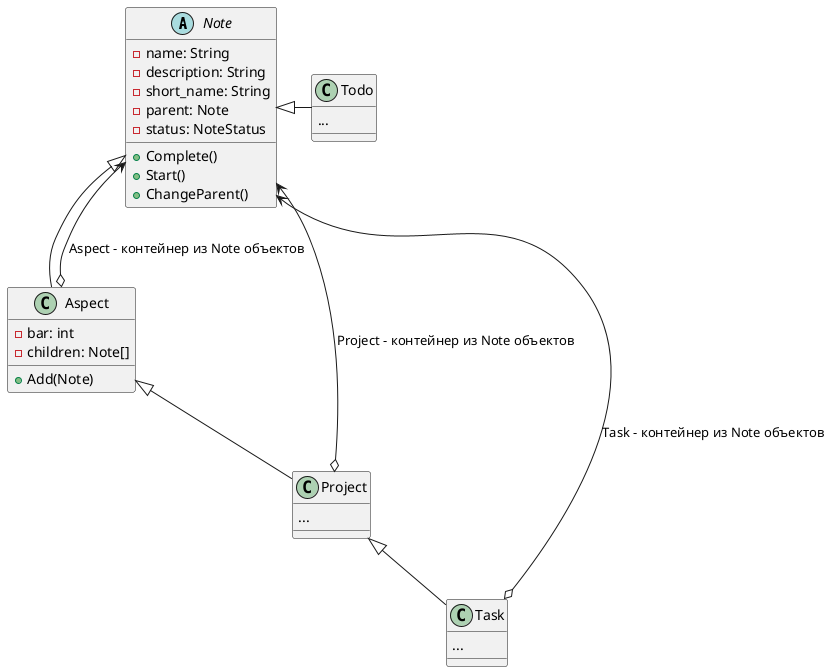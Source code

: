 @startuml

abstract class Note {
+ Complete()
+ Start()
+ ChangeParent()
- name: String
- description: String
- short_name: String
- parent: Note
- status: NoteStatus
}

class Aspect {
+ Add(Note)
- bar: int
- children: Note[]
}

class Todo {
...
}

class Task {
...
}

class Project {
...
}

Aspect o--> Note : Aspect - контейнер из Note объектов
Project o--> Note : Project - контейнер из Note объектов
Task o--> Note : Task - контейнер из Note объектов
Note <|-- Aspect
Aspect <|-- Project
Project <|-- Task
Note <|- Todo

@enduml
